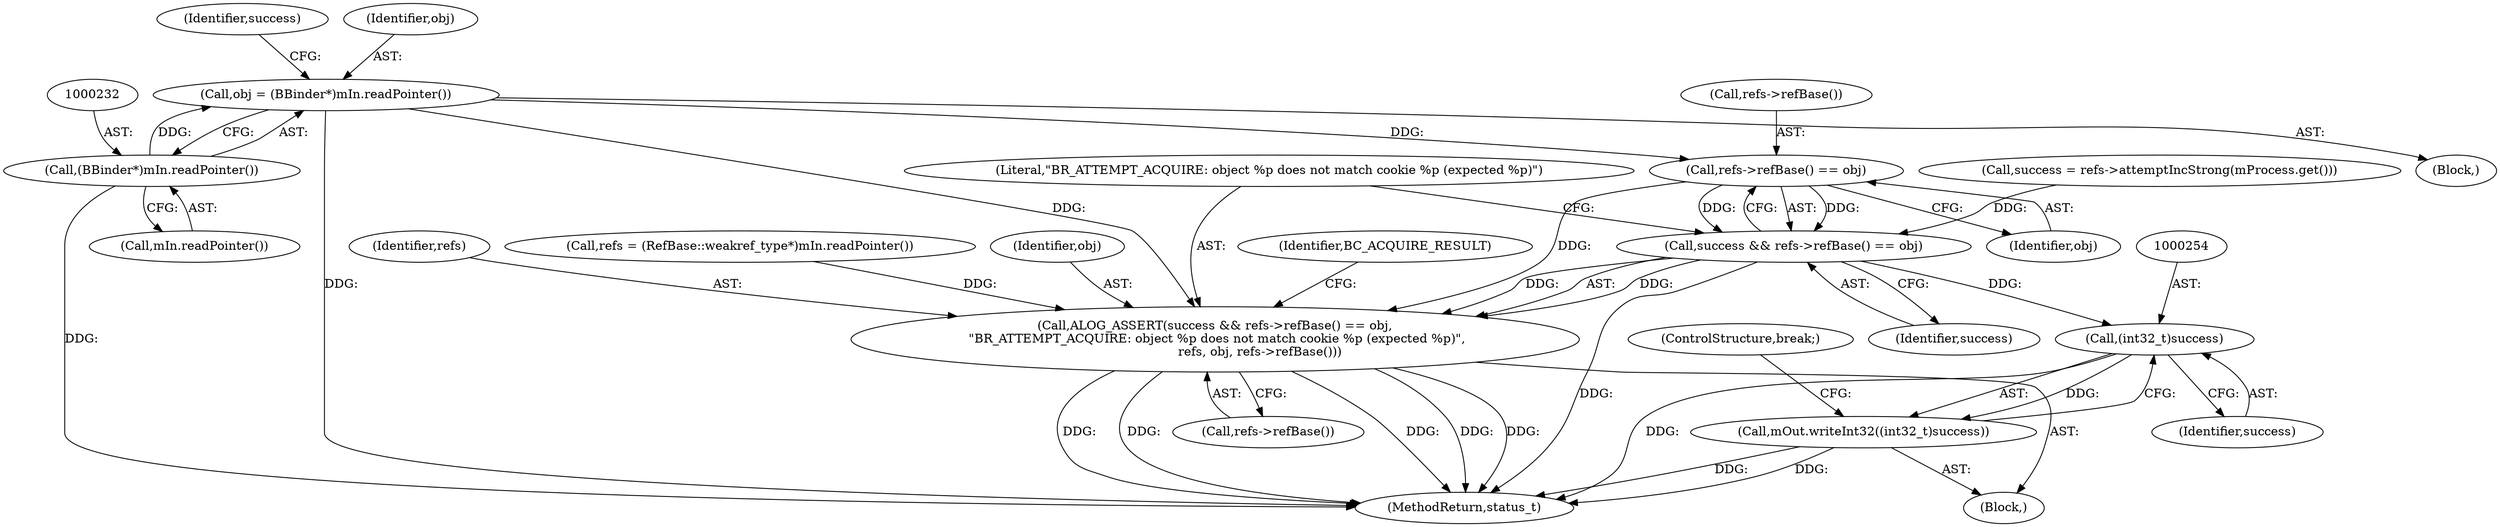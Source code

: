 digraph "0_Android_a59b827869a2ea04022dd225007f29af8d61837a@pointer" {
"1000229" [label="(Call,obj = (BBinder*)mIn.readPointer())"];
"1000231" [label="(Call,(BBinder*)mIn.readPointer())"];
"1000243" [label="(Call,refs->refBase() == obj)"];
"1000241" [label="(Call,success && refs->refBase() == obj)"];
"1000240" [label="(Call,ALOG_ASSERT(success && refs->refBase() == obj,\n \"BR_ATTEMPT_ACQUIRE: object %p does not match cookie %p (expected %p)\",\n                       refs, obj, refs->refBase()))"];
"1000253" [label="(Call,(int32_t)success)"];
"1000252" [label="(Call,mOut.writeInt32((int32_t)success))"];
"1000113" [label="(Block,)"];
"1000255" [label="(Identifier,success)"];
"1000246" [label="(Literal,\"BR_ATTEMPT_ACQUIRE: object %p does not match cookie %p (expected %p)\")"];
"1000256" [label="(ControlStructure,break;)"];
"1000234" [label="(Block,)"];
"1000585" [label="(MethodReturn,status_t)"];
"1000240" [label="(Call,ALOG_ASSERT(success && refs->refBase() == obj,\n \"BR_ATTEMPT_ACQUIRE: object %p does not match cookie %p (expected %p)\",\n                       refs, obj, refs->refBase()))"];
"1000231" [label="(Call,(BBinder*)mIn.readPointer())"];
"1000241" [label="(Call,success && refs->refBase() == obj)"];
"1000251" [label="(Identifier,BC_ACQUIRE_RESULT)"];
"1000242" [label="(Identifier,success)"];
"1000233" [label="(Call,mIn.readPointer())"];
"1000237" [label="(Identifier,success)"];
"1000253" [label="(Call,(int32_t)success)"];
"1000252" [label="(Call,mOut.writeInt32((int32_t)success))"];
"1000230" [label="(Identifier,obj)"];
"1000247" [label="(Identifier,refs)"];
"1000245" [label="(Identifier,obj)"];
"1000229" [label="(Call,obj = (BBinder*)mIn.readPointer())"];
"1000244" [label="(Call,refs->refBase())"];
"1000224" [label="(Call,refs = (RefBase::weakref_type*)mIn.readPointer())"];
"1000248" [label="(Identifier,obj)"];
"1000236" [label="(Call,success = refs->attemptIncStrong(mProcess.get()))"];
"1000249" [label="(Call,refs->refBase())"];
"1000243" [label="(Call,refs->refBase() == obj)"];
"1000229" -> "1000113"  [label="AST: "];
"1000229" -> "1000231"  [label="CFG: "];
"1000230" -> "1000229"  [label="AST: "];
"1000231" -> "1000229"  [label="AST: "];
"1000237" -> "1000229"  [label="CFG: "];
"1000229" -> "1000585"  [label="DDG: "];
"1000231" -> "1000229"  [label="DDG: "];
"1000229" -> "1000243"  [label="DDG: "];
"1000229" -> "1000240"  [label="DDG: "];
"1000231" -> "1000233"  [label="CFG: "];
"1000232" -> "1000231"  [label="AST: "];
"1000233" -> "1000231"  [label="AST: "];
"1000231" -> "1000585"  [label="DDG: "];
"1000243" -> "1000241"  [label="AST: "];
"1000243" -> "1000245"  [label="CFG: "];
"1000244" -> "1000243"  [label="AST: "];
"1000245" -> "1000243"  [label="AST: "];
"1000241" -> "1000243"  [label="CFG: "];
"1000243" -> "1000241"  [label="DDG: "];
"1000243" -> "1000241"  [label="DDG: "];
"1000243" -> "1000240"  [label="DDG: "];
"1000241" -> "1000240"  [label="AST: "];
"1000241" -> "1000242"  [label="CFG: "];
"1000242" -> "1000241"  [label="AST: "];
"1000246" -> "1000241"  [label="CFG: "];
"1000241" -> "1000585"  [label="DDG: "];
"1000241" -> "1000240"  [label="DDG: "];
"1000241" -> "1000240"  [label="DDG: "];
"1000236" -> "1000241"  [label="DDG: "];
"1000241" -> "1000253"  [label="DDG: "];
"1000240" -> "1000234"  [label="AST: "];
"1000240" -> "1000249"  [label="CFG: "];
"1000246" -> "1000240"  [label="AST: "];
"1000247" -> "1000240"  [label="AST: "];
"1000248" -> "1000240"  [label="AST: "];
"1000249" -> "1000240"  [label="AST: "];
"1000251" -> "1000240"  [label="CFG: "];
"1000240" -> "1000585"  [label="DDG: "];
"1000240" -> "1000585"  [label="DDG: "];
"1000240" -> "1000585"  [label="DDG: "];
"1000240" -> "1000585"  [label="DDG: "];
"1000240" -> "1000585"  [label="DDG: "];
"1000224" -> "1000240"  [label="DDG: "];
"1000253" -> "1000252"  [label="AST: "];
"1000253" -> "1000255"  [label="CFG: "];
"1000254" -> "1000253"  [label="AST: "];
"1000255" -> "1000253"  [label="AST: "];
"1000252" -> "1000253"  [label="CFG: "];
"1000253" -> "1000585"  [label="DDG: "];
"1000253" -> "1000252"  [label="DDG: "];
"1000252" -> "1000234"  [label="AST: "];
"1000256" -> "1000252"  [label="CFG: "];
"1000252" -> "1000585"  [label="DDG: "];
"1000252" -> "1000585"  [label="DDG: "];
}
